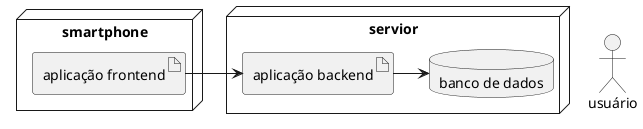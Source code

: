 @startuml

Actor usuário

node smartphone {
  artifact "aplicação frontend" as frontend
}

node servior {
  artifact "aplicação backend" as backend
  database "banco de dados" as db
}

frontend -> backend
backend -> db


@enduml